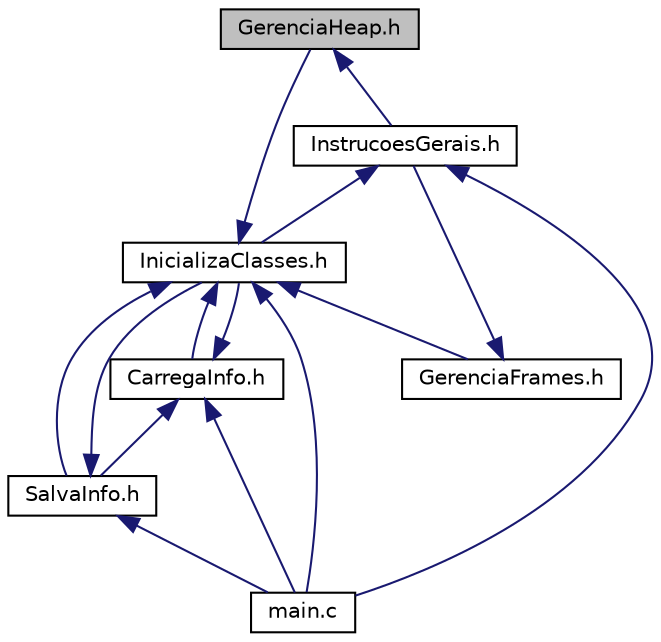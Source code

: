 digraph "GerenciaHeap.h"
{
  edge [fontname="Helvetica",fontsize="10",labelfontname="Helvetica",labelfontsize="10"];
  node [fontname="Helvetica",fontsize="10",shape=record];
  Node1 [label="GerenciaHeap.h",height=0.2,width=0.4,color="black", fillcolor="grey75", style="filled", fontcolor="black"];
  Node1 -> Node2 [dir="back",color="midnightblue",fontsize="10",style="solid",fontname="Helvetica"];
  Node2 [label="InstrucoesGerais.h",height=0.2,width=0.4,color="black", fillcolor="white", style="filled",URL="$InstrucoesGerais_8h.html",tooltip="Arquivo de instrucoes gerais. "];
  Node2 -> Node3 [dir="back",color="midnightblue",fontsize="10",style="solid",fontname="Helvetica"];
  Node3 [label="InicializaClasses.h",height=0.2,width=0.4,color="black", fillcolor="white", style="filled",URL="$InicializaClasses_8h.html",tooltip="Arquivo de inicializacao de classes. "];
  Node3 -> Node4 [dir="back",color="midnightblue",fontsize="10",style="solid",fontname="Helvetica"];
  Node4 [label="CarregaInfo.h",height=0.2,width=0.4,color="black", fillcolor="white", style="filled",URL="$CarregaInfo_8h.html",tooltip="Arquivo do Leitor. "];
  Node4 -> Node5 [dir="back",color="midnightblue",fontsize="10",style="solid",fontname="Helvetica"];
  Node5 [label="SalvaInfo.h",height=0.2,width=0.4,color="black", fillcolor="white", style="filled",URL="$SalvaInfo_8h.html",tooltip="Arquivo do Exibidor. "];
  Node5 -> Node3 [dir="back",color="midnightblue",fontsize="10",style="solid",fontname="Helvetica"];
  Node5 -> Node6 [dir="back",color="midnightblue",fontsize="10",style="solid",fontname="Helvetica"];
  Node6 [label="main.c",height=0.2,width=0.4,color="black", fillcolor="white", style="filled",URL="$main_8c.html",tooltip="Aquivo principal do programa. "];
  Node4 -> Node3 [dir="back",color="midnightblue",fontsize="10",style="solid",fontname="Helvetica"];
  Node4 -> Node6 [dir="back",color="midnightblue",fontsize="10",style="solid",fontname="Helvetica"];
  Node3 -> Node5 [dir="back",color="midnightblue",fontsize="10",style="solid",fontname="Helvetica"];
  Node3 -> Node7 [dir="back",color="midnightblue",fontsize="10",style="solid",fontname="Helvetica"];
  Node7 [label="GerenciaFrames.h",height=0.2,width=0.4,color="black", fillcolor="white", style="filled",URL="$GerenciaFrames_8h.html",tooltip="Arquivo de Frames. "];
  Node7 -> Node2 [dir="back",color="midnightblue",fontsize="10",style="solid",fontname="Helvetica"];
  Node3 -> Node1 [dir="back",color="midnightblue",fontsize="10",style="solid",fontname="Helvetica"];
  Node3 -> Node6 [dir="back",color="midnightblue",fontsize="10",style="solid",fontname="Helvetica"];
  Node2 -> Node6 [dir="back",color="midnightblue",fontsize="10",style="solid",fontname="Helvetica"];
}
